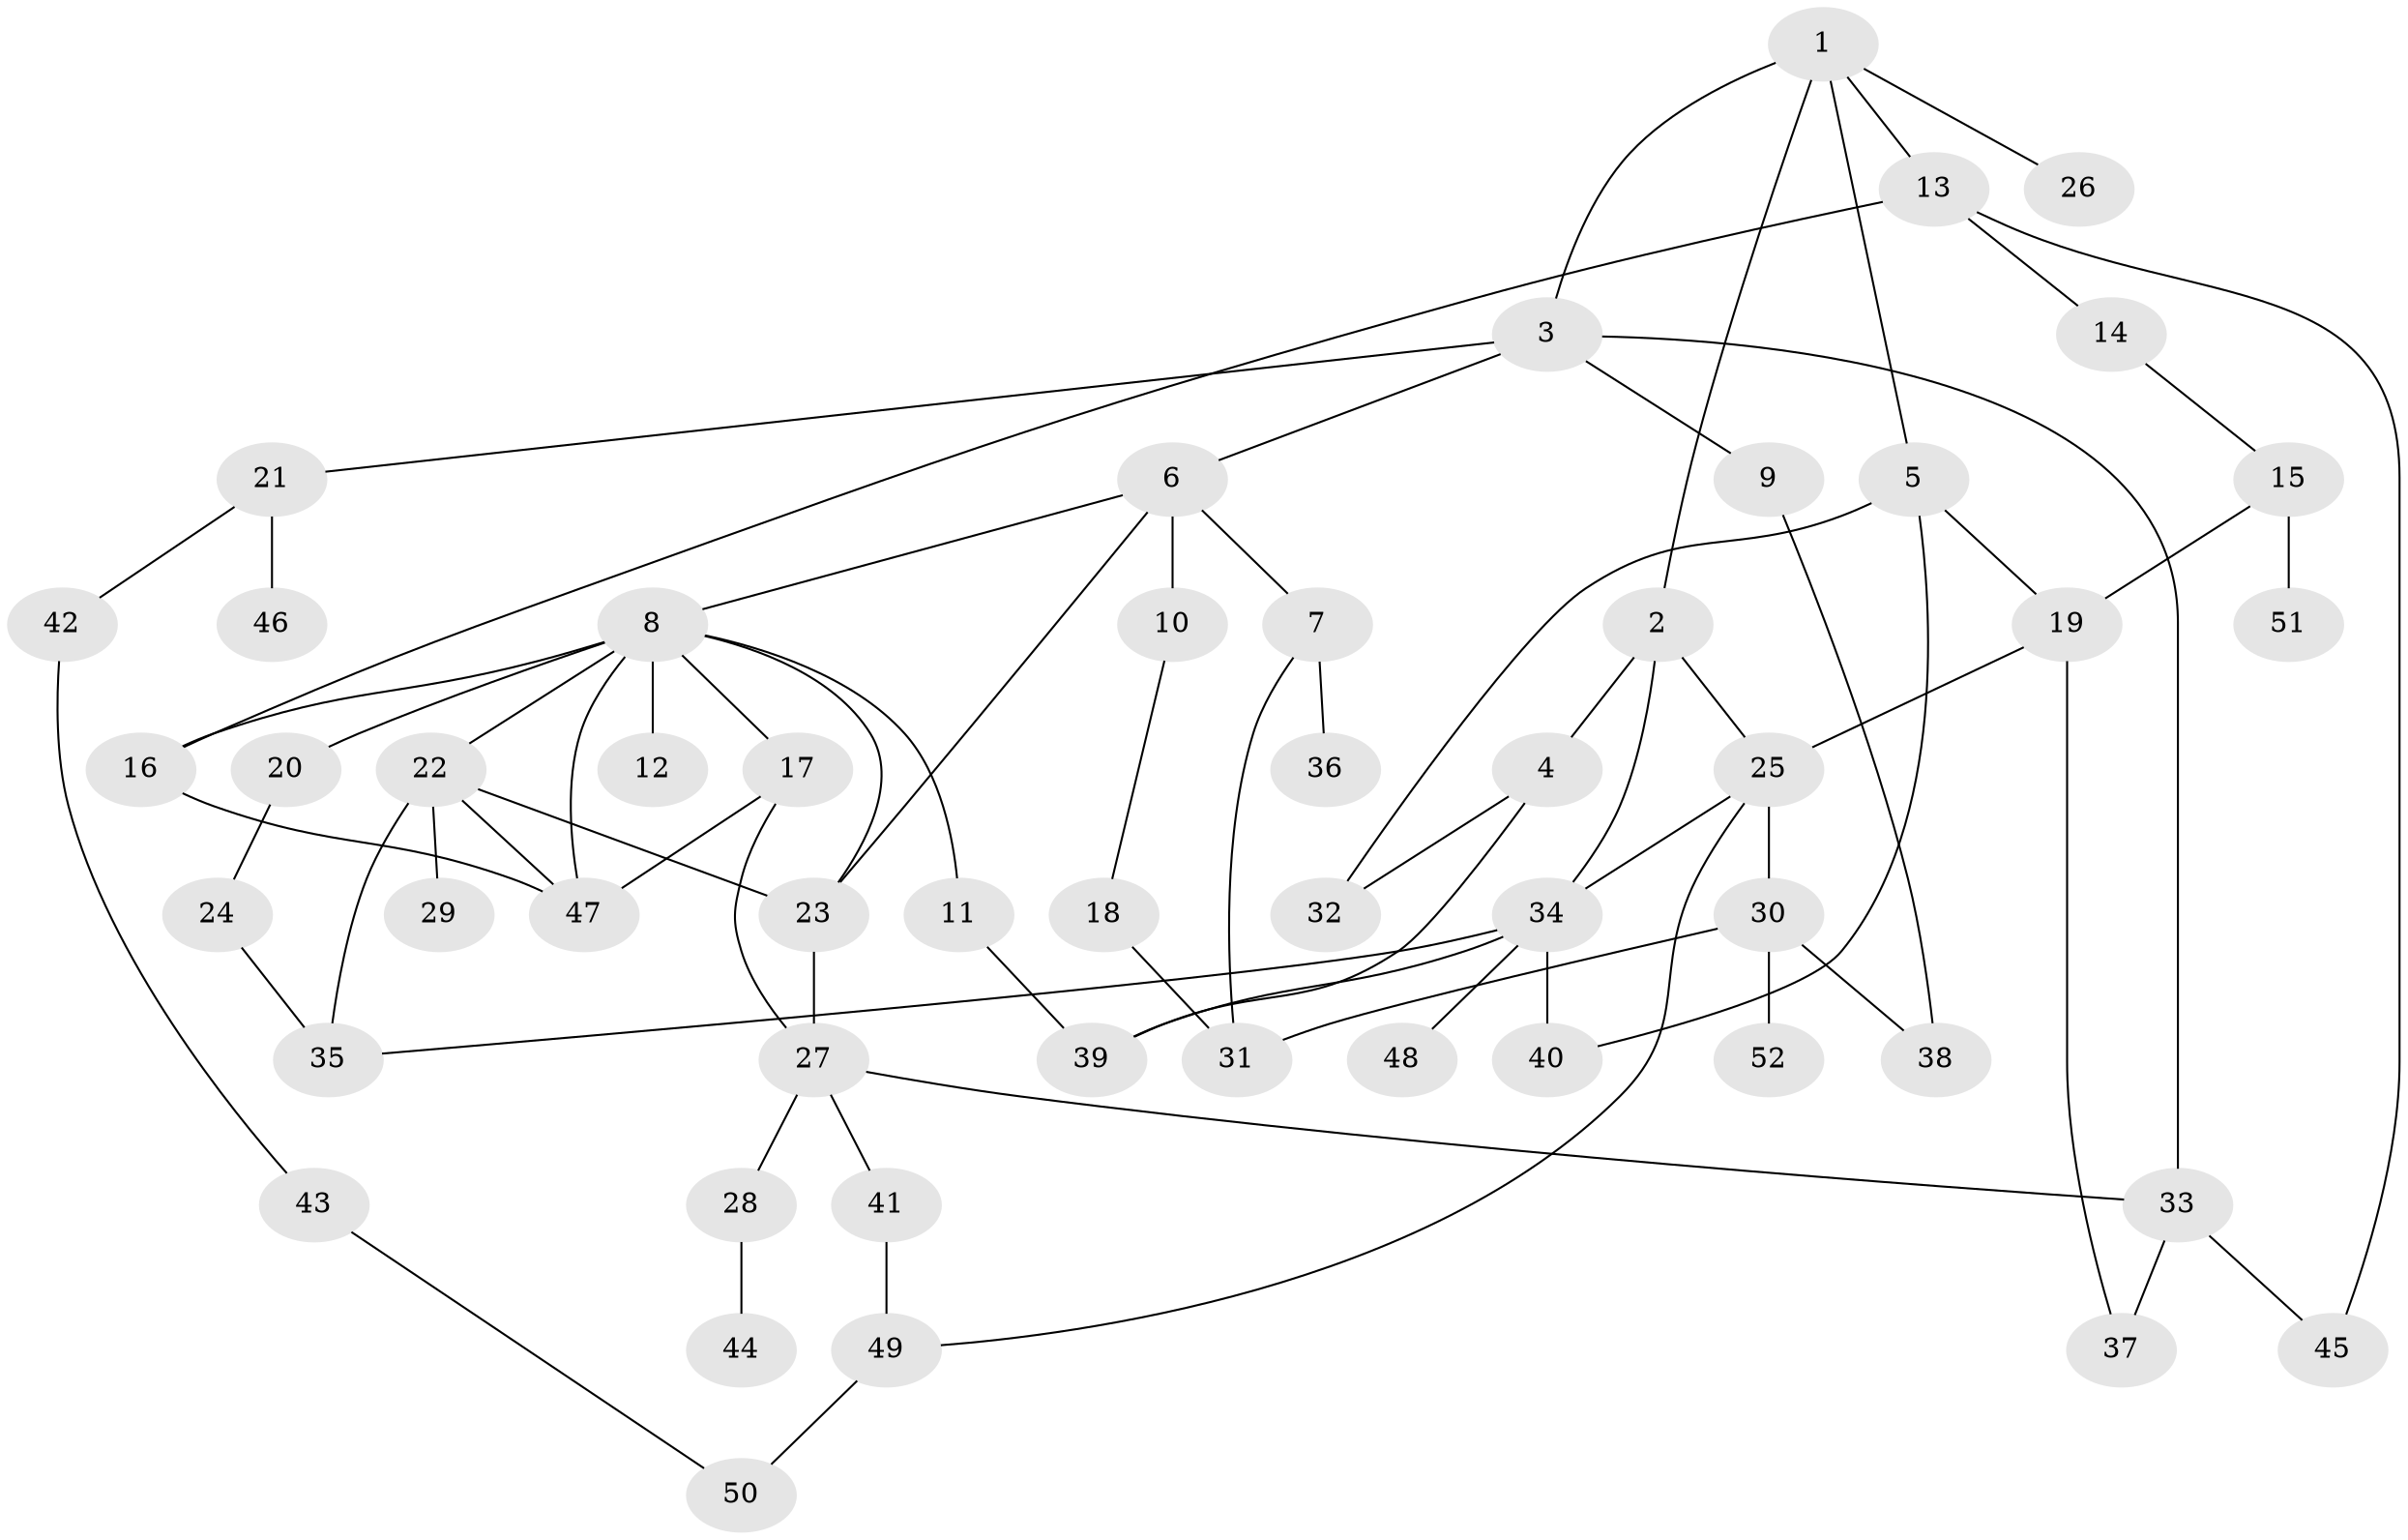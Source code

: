 // Generated by graph-tools (version 1.1) at 2025/01/03/09/25 03:01:08]
// undirected, 52 vertices, 75 edges
graph export_dot {
graph [start="1"]
  node [color=gray90,style=filled];
  1;
  2;
  3;
  4;
  5;
  6;
  7;
  8;
  9;
  10;
  11;
  12;
  13;
  14;
  15;
  16;
  17;
  18;
  19;
  20;
  21;
  22;
  23;
  24;
  25;
  26;
  27;
  28;
  29;
  30;
  31;
  32;
  33;
  34;
  35;
  36;
  37;
  38;
  39;
  40;
  41;
  42;
  43;
  44;
  45;
  46;
  47;
  48;
  49;
  50;
  51;
  52;
  1 -- 2;
  1 -- 3;
  1 -- 5;
  1 -- 13;
  1 -- 26;
  2 -- 4;
  2 -- 25;
  2 -- 34;
  3 -- 6;
  3 -- 9;
  3 -- 21;
  3 -- 33;
  4 -- 39;
  4 -- 32;
  5 -- 32;
  5 -- 40;
  5 -- 19;
  6 -- 7;
  6 -- 8;
  6 -- 10;
  6 -- 23;
  7 -- 31;
  7 -- 36;
  8 -- 11;
  8 -- 12;
  8 -- 16;
  8 -- 17;
  8 -- 20;
  8 -- 22;
  8 -- 23;
  8 -- 47;
  9 -- 38;
  10 -- 18;
  11 -- 39;
  13 -- 14;
  13 -- 45;
  13 -- 16;
  14 -- 15;
  15 -- 19;
  15 -- 51;
  16 -- 47;
  17 -- 27;
  17 -- 47;
  18 -- 31;
  19 -- 25;
  19 -- 37;
  20 -- 24;
  21 -- 42;
  21 -- 46;
  22 -- 29;
  22 -- 47;
  22 -- 23;
  22 -- 35;
  23 -- 27;
  24 -- 35;
  25 -- 30;
  25 -- 34;
  25 -- 49;
  27 -- 28;
  27 -- 41;
  27 -- 33;
  28 -- 44;
  30 -- 38;
  30 -- 52;
  30 -- 31;
  33 -- 37;
  33 -- 45;
  34 -- 40;
  34 -- 48;
  34 -- 35;
  34 -- 39;
  41 -- 49;
  42 -- 43;
  43 -- 50;
  49 -- 50;
}
